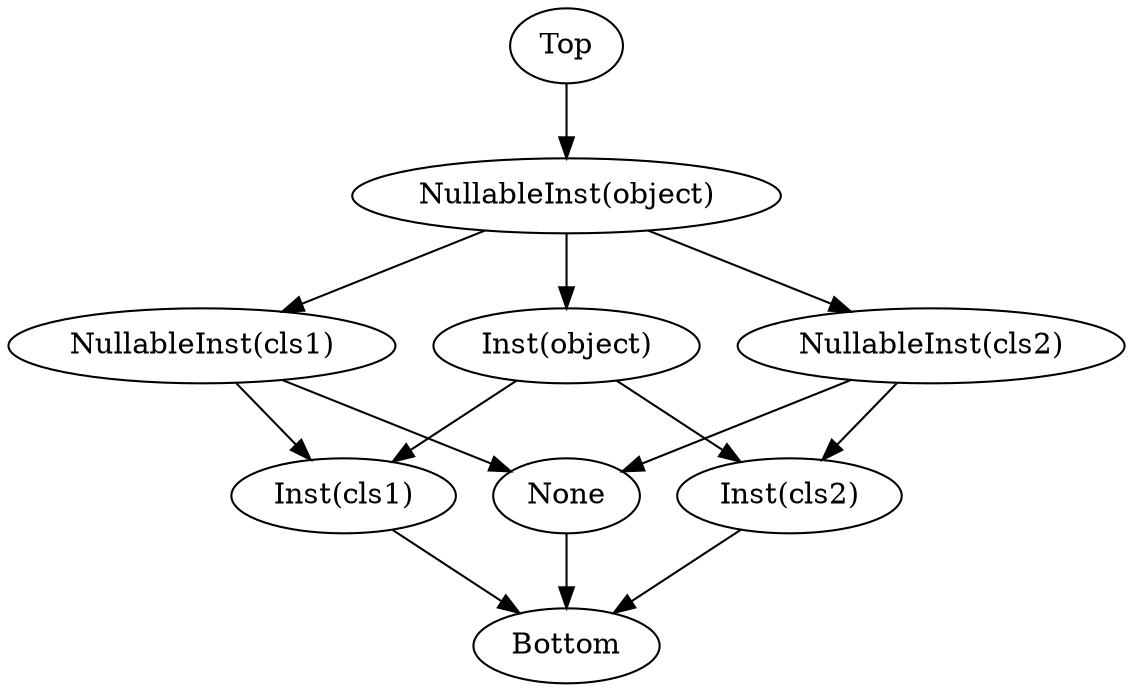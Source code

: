 digraph lattice2 {
    Top -> "NullableInst(object)" -> "Inst(object)" -> "Inst(cls1)" -> Bottom;
    "NullableInst(object)" -> "NullableInst(cls1)" -> None -> Bottom;
    "NullableInst(cls1)" -> "Inst(cls1)";

    "Inst(object)" -> "Inst(cls2)" -> Bottom;
    "NullableInst(object)" -> "NullableInst(cls2)" -> "Inst(cls2)";
    "NullableInst(cls2)" -> None;
}
